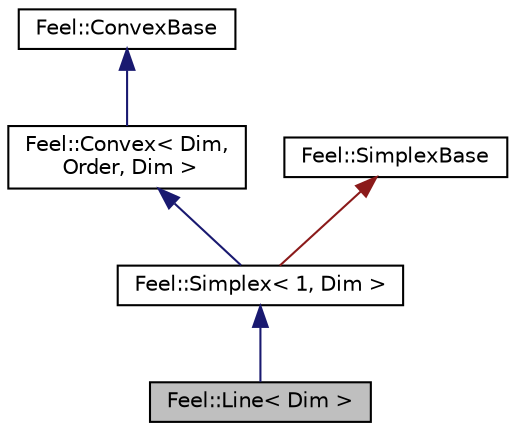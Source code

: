 digraph "Feel::Line&lt; Dim &gt;"
{
 // LATEX_PDF_SIZE
  edge [fontname="Helvetica",fontsize="10",labelfontname="Helvetica",labelfontsize="10"];
  node [fontname="Helvetica",fontsize="10",shape=record];
  Node1 [label="Feel::Line\< Dim \>",height=0.2,width=0.4,color="black", fillcolor="grey75", style="filled", fontcolor="black",tooltip=" "];
  Node2 -> Node1 [dir="back",color="midnightblue",fontsize="10",style="solid",fontname="Helvetica"];
  Node2 [label="Feel::Simplex\< 1, Dim \>",height=0.2,width=0.4,color="black", fillcolor="white", style="filled",URL="$classFeel_1_1Simplex.html",tooltip=" "];
  Node3 -> Node2 [dir="back",color="midnightblue",fontsize="10",style="solid",fontname="Helvetica"];
  Node3 [label="Feel::Convex\< Dim,\l Order, Dim \>",height=0.2,width=0.4,color="black", fillcolor="white", style="filled",URL="$classFeel_1_1Convex.html",tooltip=" "];
  Node4 -> Node3 [dir="back",color="midnightblue",fontsize="10",style="solid",fontname="Helvetica"];
  Node4 [label="Feel::ConvexBase",height=0.2,width=0.4,color="black", fillcolor="white", style="filled",URL="$classFeel_1_1ConvexBase.html",tooltip=" "];
  Node5 -> Node2 [dir="back",color="firebrick4",fontsize="10",style="solid",fontname="Helvetica"];
  Node5 [label="Feel::SimplexBase",height=0.2,width=0.4,color="black", fillcolor="white", style="filled",URL="$classFeel_1_1SimplexBase.html",tooltip=" "];
}
